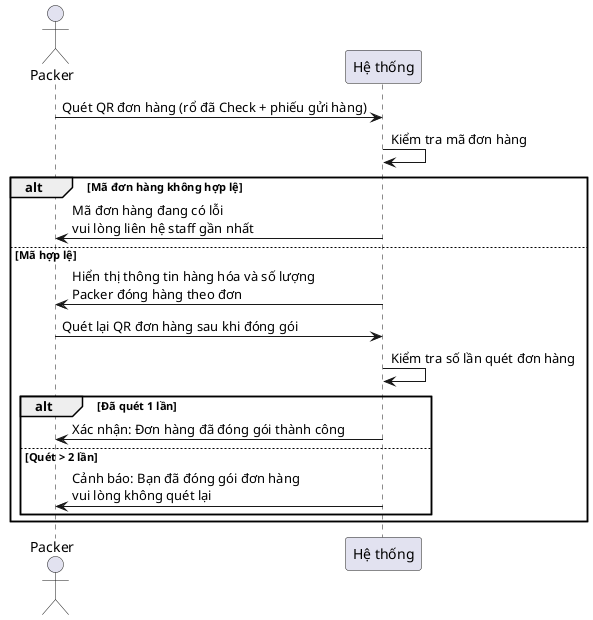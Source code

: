 
@startuml
actor Packer
participant "Hệ thống" as System

Packer -> System : Quét QR đơn hàng (rổ đã Check + phiếu gửi hàng)
System -> System : Kiểm tra mã đơn hàng
alt Mã đơn hàng không hợp lệ
    System -> Packer : Mã đơn hàng đang có lỗi\nvui lòng liên hệ staff gần nhất
else Mã hợp lệ
    System -> Packer : Hiển thị thông tin hàng hóa và số lượng\nPacker đóng hàng theo đơn
    Packer -> System : Quét lại QR đơn hàng sau khi đóng gói
    System -> System : Kiểm tra số lần quét đơn hàng
    alt Đã quét 1 lần
        System -> Packer : Xác nhận: Đơn hàng đã đóng gói thành công
    else Quét > 2 lần
        System -> Packer : Cảnh báo: Bạn đã đóng gói đơn hàng\nvui lòng không quét lại
    end
end
@enduml
